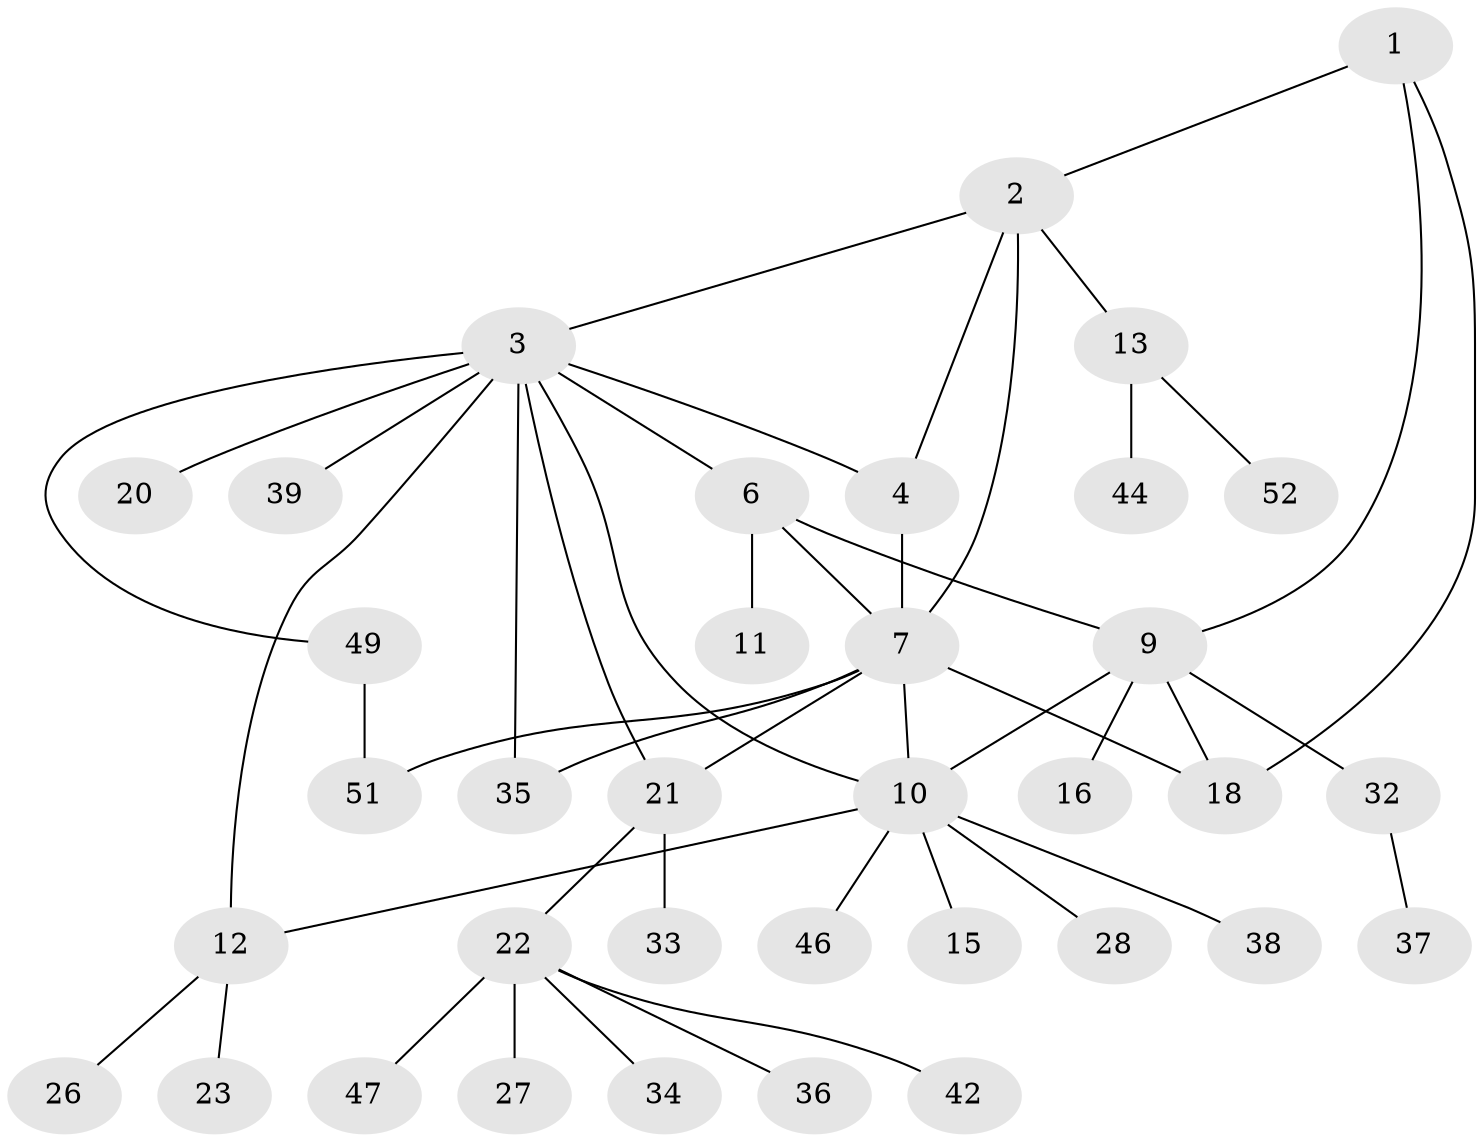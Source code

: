 // original degree distribution, {3: 0.1320754716981132, 6: 0.018867924528301886, 7: 0.05660377358490566, 5: 0.05660377358490566, 8: 0.018867924528301886, 1: 0.4716981132075472, 2: 0.18867924528301888, 4: 0.05660377358490566}
// Generated by graph-tools (version 1.1) at 2025/11/02/27/25 16:11:29]
// undirected, 36 vertices, 47 edges
graph export_dot {
graph [start="1"]
  node [color=gray90,style=filled];
  1;
  2 [super="+25"];
  3 [super="+5"];
  4;
  6 [super="+17"];
  7 [super="+8"];
  9 [super="+30"];
  10 [super="+14"];
  11;
  12 [super="+45"];
  13 [super="+19"];
  15;
  16 [super="+24"];
  18 [super="+53"];
  20;
  21 [super="+29"];
  22 [super="+31"];
  23;
  26;
  27;
  28;
  32;
  33;
  34;
  35 [super="+41"];
  36;
  37 [super="+40"];
  38;
  39;
  42 [super="+43"];
  44;
  46;
  47 [super="+48"];
  49 [super="+50"];
  51;
  52;
  1 -- 2;
  1 -- 9;
  1 -- 18;
  2 -- 4;
  2 -- 7;
  2 -- 13;
  2 -- 3;
  3 -- 4;
  3 -- 10;
  3 -- 12;
  3 -- 20;
  3 -- 21;
  3 -- 39;
  3 -- 49;
  3 -- 35;
  3 -- 6;
  4 -- 7;
  6 -- 9;
  6 -- 11;
  6 -- 7;
  7 -- 35;
  7 -- 18;
  7 -- 51;
  7 -- 21;
  7 -- 10;
  9 -- 10;
  9 -- 16;
  9 -- 18;
  9 -- 32;
  10 -- 12;
  10 -- 28;
  10 -- 38;
  10 -- 46;
  10 -- 15;
  12 -- 23;
  12 -- 26;
  13 -- 44;
  13 -- 52;
  21 -- 22;
  21 -- 33;
  22 -- 27;
  22 -- 34;
  22 -- 42;
  22 -- 36;
  22 -- 47;
  32 -- 37;
  49 -- 51;
}
